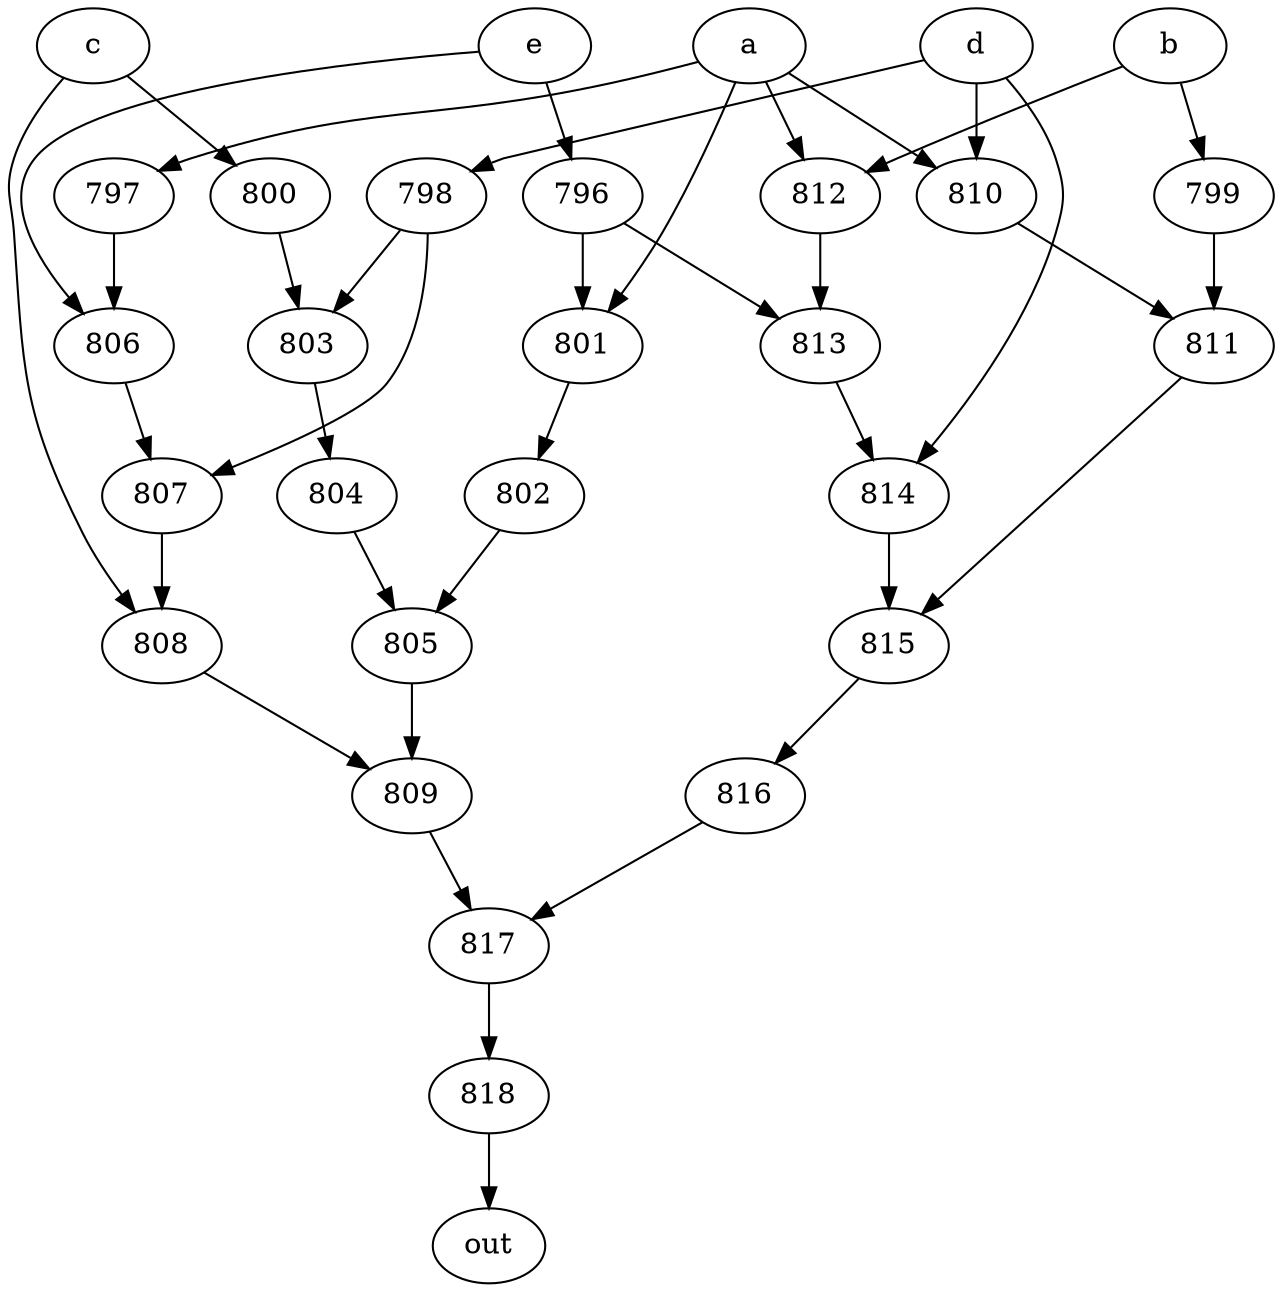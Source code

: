strict digraph "" {
	818 -> out;
	a -> 797;
	a -> 801;
	a -> 810;
	a -> 812;
	797 -> 806;
	801 -> 802;
	810 -> 811;
	812 -> 813;
	806 -> 807;
	802 -> 805;
	811 -> 815;
	813 -> 814;
	b -> 812;
	b -> 799;
	799 -> 811;
	c -> 800;
	c -> 808;
	800 -> 803;
	808 -> 809;
	803 -> 804;
	809 -> 817;
	d -> 810;
	d -> 798;
	d -> 814;
	798 -> 803;
	798 -> 807;
	814 -> 815;
	807 -> 808;
	815 -> 816;
	e -> 806;
	e -> 796;
	796 -> 801;
	796 -> 813;
	804 -> 805;
	805 -> 809;
	817 -> 818;
	816 -> 817;
}
